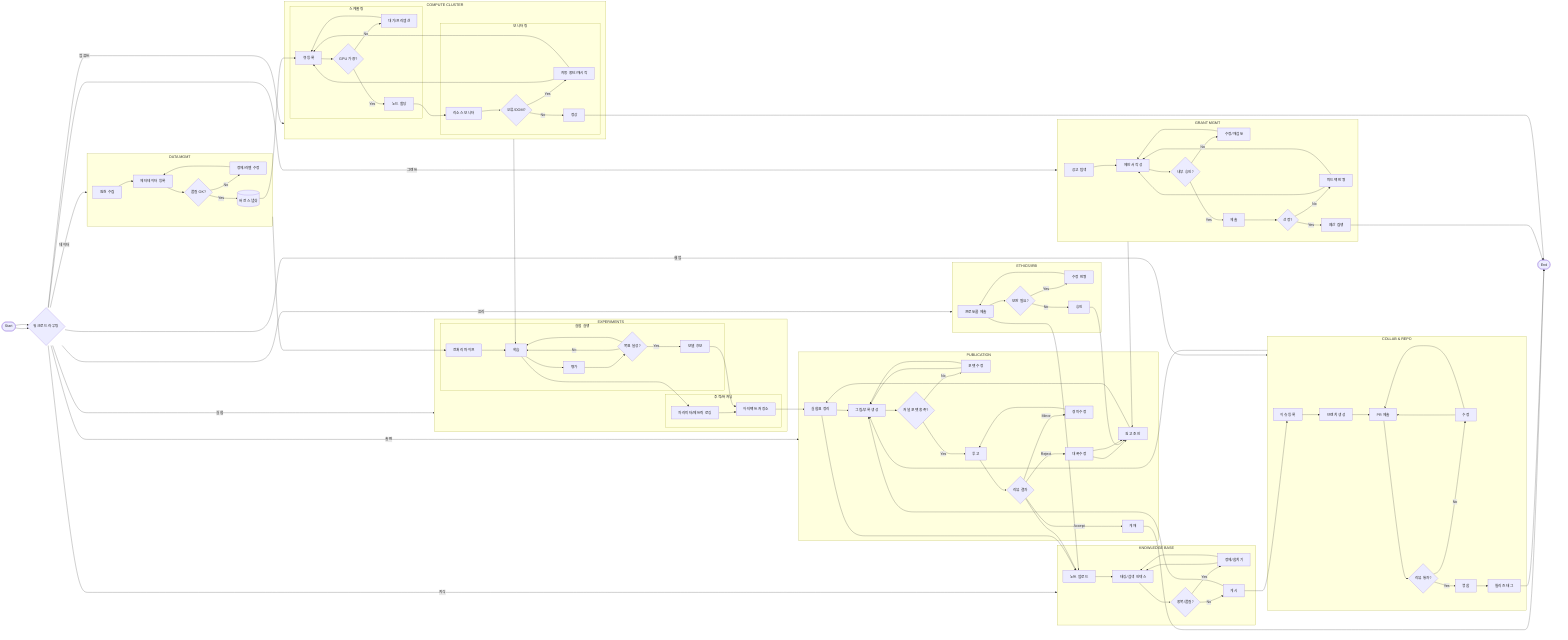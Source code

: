 flowchart LR
    START([Start]) --> HUB{"워크로드 라우팅"}
    END([End])

    %% 1. 데이터 관리
    subgraph S_DATA["DATA MGMT"]
      direction TB
      D1["원천 수집"] --> D2["메타데이터 등록"]
      D2 --> D3{"품질 OK?"}
      D3 -- No --> D4["정제/라벨 수정"] --> D2
      D3 -- Yes --> D5[("버전 스냅샷")]
    end

    %% 2. 실험/재현성 (중첩: 실험·추적)
    subgraph S_EXP["EXPERIMENTS"]
      direction TB
      subgraph S_RUN["실험 실행"]
        E1["전처리 파이프"] --> E2["학습"] --> E3["평가"]
        E3 --> E4{"목표 달성?"}
        E4 -- No --> E2
        E4 -- Yes --> E_OK["모델 후보"]
      end
      subgraph S_TRACK["추적/버저닝"]
        ET1["파라미터/메트릭 로깅"] --> ET2["아티팩트 저장소"]
      end
      E2 --> ET1
      E_OK --> ET2
    end

    %% 3. 컴퓨트 클러스터 (중첩: 스케줄·큐·모니터)
    subgraph S_COMP["COMPUTE CLUSTER"]
      direction TB
      subgraph S_SCH["스케줄링"]
        C1["큐 등록"] --> C2{"GPU 가용?"}
        C2 -- No --> C3["대기/프리엠션"] --> C1
        C2 -- Yes --> C4["노드 할당"]
      end
      subgraph S_MON["모니터링"]
        C5["리소스 모니터"] --> C6{"오류/OOM?"}
        C6 -- Yes --> C7["자동 중단/재시작"] --> C1
        C6 -- No --> C_OK["정상"]
      end
      C4 --> C5
    end

    %% 4. 윤리/IRB
    subgraph S_IRB["ETHICS/IRB"]
      direction TB
      R1["프로토콜 제출"] --> R2{"보완 필요?"}
      R2 -- Yes --> R3["수정 반영"] --> R1
      R2 -- No --> R_OK["승인"]
    end

    %% 5. 출판/심사
    subgraph S_PUB["PUBLICATION"]
      direction TB
      P1["원고 초안"] --> P2["실험표 정리"]
      P2 --> P3["그림/부록 생성"]
      P3 --> P4{"저널 포맷 충족?"}
      P4 -- No --> P5["포맷 수정"] --> P3
      P4 -- Yes --> P6["투고"] --> P7{"리뷰 결과"}
      P7 -- Reject --> P8["대폭수정"] --> P1
      P7 -- Minor --> P9["경미수정"] --> P6
      P7 -- Accept --> P_OK["게재"]
    end

    %% 6. 협업/저장소
    subgraph S_COL["COLLAB & REPO"]
      direction TB
      L1["이슈 등록"] --> L2["브랜치 생성"]
      L2 --> L3["PR 제출"] --> L4{"리뷰 통과?"}
      L4 -- No --> L5["수정"] --> L3
      L4 -- Yes --> L6["병합"] --> L_OK["릴리즈 태그"]
    end

    %% 7. 자금/그랜트
    subgraph S_GRANT["GRANT MGMT"]
      direction TB
      G1["공고 탐색"] --> G2["제안서 작성"]
      G2 --> G3{"내부 승인?"}
      G3 -- No --> G4["수정/재검토"] --> G2
      G3 -- Yes --> G5["제출"] --> G6{"선정?"}
      G6 -- No --> G7["피드백 반영"] --> G2
      G6 -- Yes --> G_OK["예산 집행"]
    end

    %% 8. 지식베이스/세미나
    subgraph S_KB["KNOWLEDGE BASE"]
      direction TB
      K1["노트 업로드"] --> K2["태깅/검색 인덱스"]
      K2 --> K3{"중복/품질?"}
      K3 -- Yes --> K4["정제/합치기"] --> K2
      K3 -- No --> K_OK["게시"]
    end

    %% 허브 라우팅
    HUB -- 데이터 --> S_DATA
    HUB -- 실험 --> S_EXP
    HUB -- 컴퓨트 --> S_COMP
    HUB -- 윤리 --> S_IRB
    HUB -- 출판 --> S_PUB
    HUB -- 협업 --> S_COL
    HUB -- 그랜트 --> S_GRANT
    HUB -- 지식 --> S_KB

    %% 서브그래프↔노드/서브그래프 연결
    S_DATA --> E1
    D5 --> C1
    S_COMP --> E2
    R_OK --> P1
    ET2 --> P2
    S_COL --> P3
    S_GRANT --> P1
    K_OK --> P3

    %% 피드백/순환
    C7 --> C1
    E4 --> E2
    P5 --> P3
    P8 --> P1
    L5 --> L3
    G7 --> G2
    K4 --> K2

    %% 교차 피드백(품질/윤리/출판 상호작용)
    P2 --> K1
    K_OK --> L1
    R1 --> K1
    P7 --> K1

    %% 종료 경로
    P_OK --> END
    L_OK --> END
    G_OK --> END
    C_OK --> END
    START --> HUB